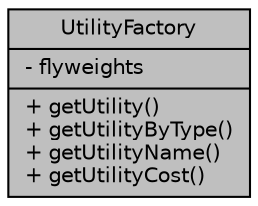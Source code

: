 digraph "UtilityFactory"
{
 // LATEX_PDF_SIZE
  edge [fontname="Helvetica",fontsize="10",labelfontname="Helvetica",labelfontsize="10"];
  node [fontname="Helvetica",fontsize="10",shape=record];
  Node1 [label="{UtilityFactory\n|- flyweights\l|+ getUtility()\l+ getUtilityByType()\l+ getUtilityName()\l+ getUtilityCost()\l}",height=0.2,width=0.4,color="black", fillcolor="grey75", style="filled", fontcolor="black",tooltip="Factory class for creating and managing utility flyweight instances."];
}
